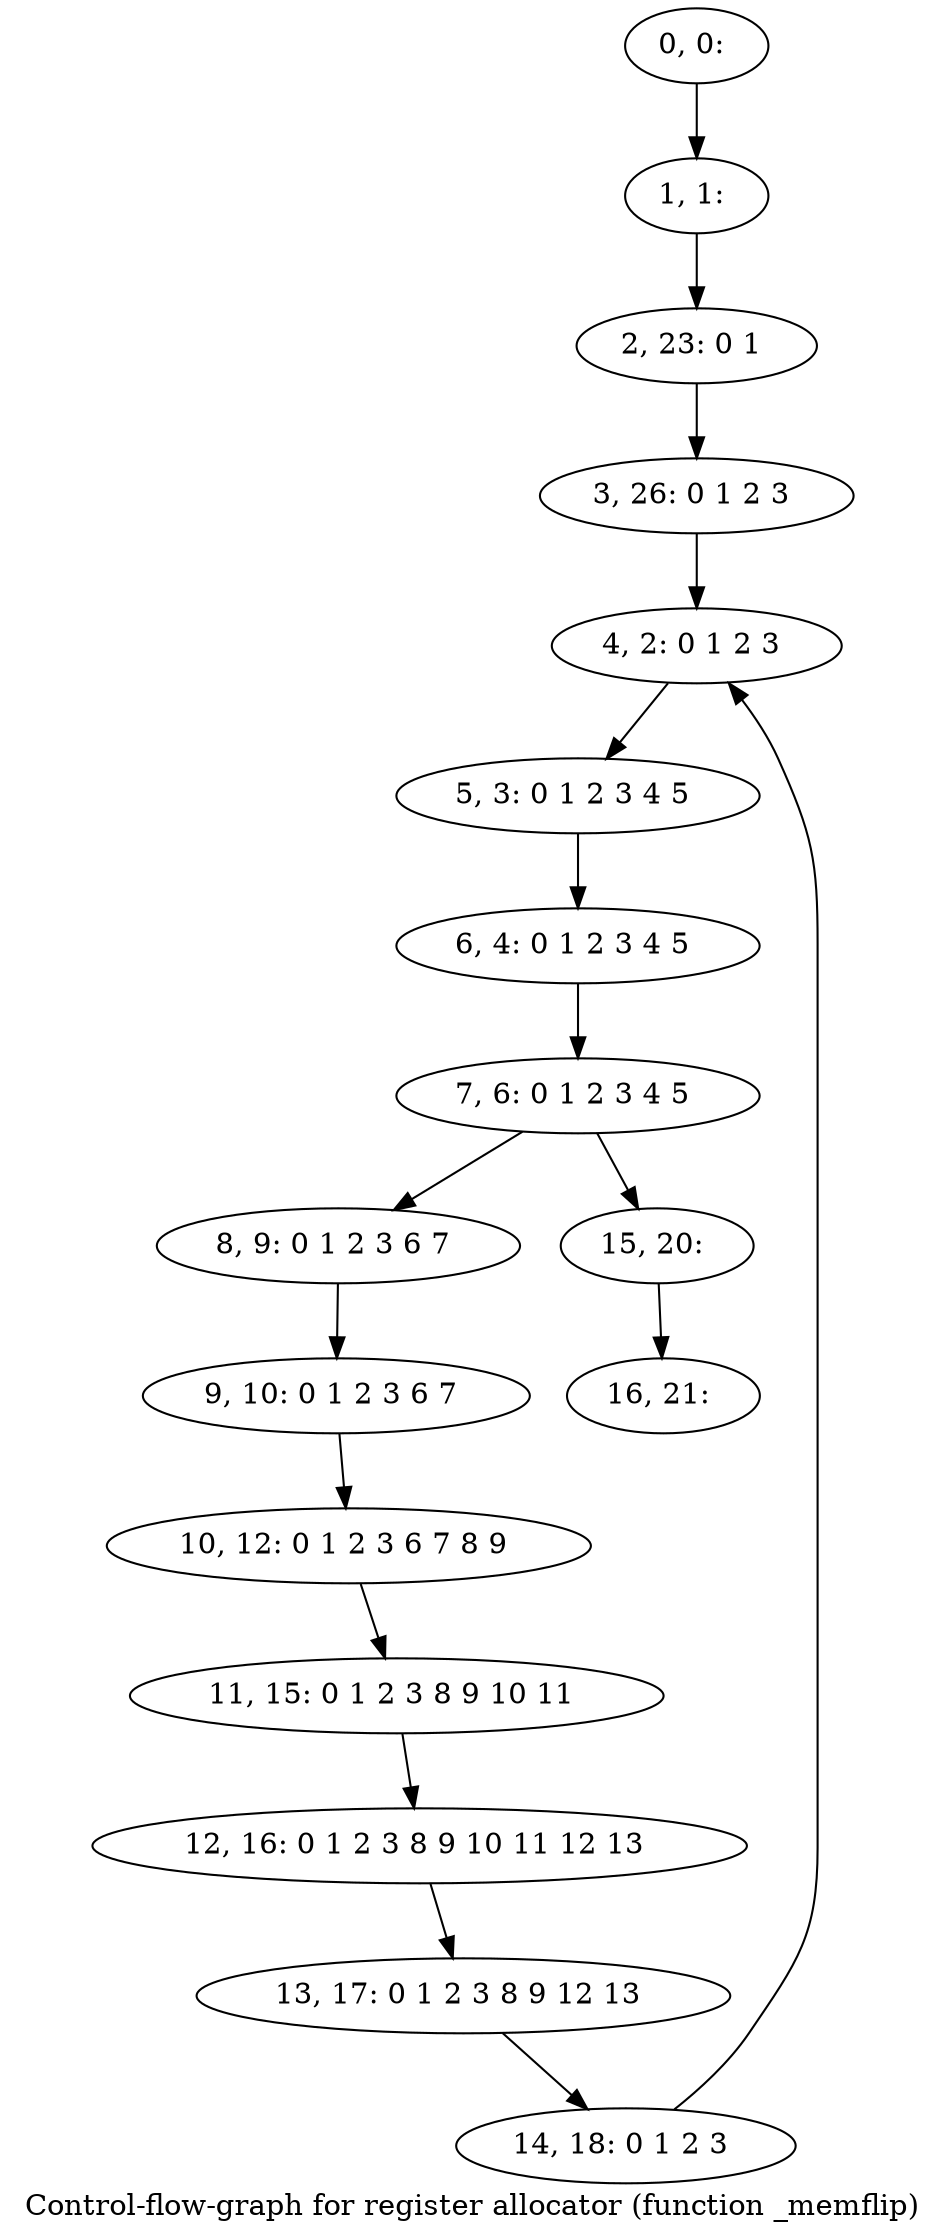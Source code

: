 digraph G {
graph [label="Control-flow-graph for register allocator (function _memflip)"]
0[label="0, 0: "];
1[label="1, 1: "];
2[label="2, 23: 0 1 "];
3[label="3, 26: 0 1 2 3 "];
4[label="4, 2: 0 1 2 3 "];
5[label="5, 3: 0 1 2 3 4 5 "];
6[label="6, 4: 0 1 2 3 4 5 "];
7[label="7, 6: 0 1 2 3 4 5 "];
8[label="8, 9: 0 1 2 3 6 7 "];
9[label="9, 10: 0 1 2 3 6 7 "];
10[label="10, 12: 0 1 2 3 6 7 8 9 "];
11[label="11, 15: 0 1 2 3 8 9 10 11 "];
12[label="12, 16: 0 1 2 3 8 9 10 11 12 13 "];
13[label="13, 17: 0 1 2 3 8 9 12 13 "];
14[label="14, 18: 0 1 2 3 "];
15[label="15, 20: "];
16[label="16, 21: "];
0->1 ;
1->2 ;
2->3 ;
3->4 ;
4->5 ;
5->6 ;
6->7 ;
7->8 ;
7->15 ;
8->9 ;
9->10 ;
10->11 ;
11->12 ;
12->13 ;
13->14 ;
14->4 ;
15->16 ;
}
